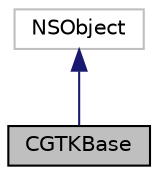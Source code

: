 digraph "CGTKBase"
{
  edge [fontname="Helvetica",fontsize="10",labelfontname="Helvetica",labelfontsize="10"];
  node [fontname="Helvetica",fontsize="10",shape=record];
  Node134 [label="CGTKBase",height=0.2,width=0.4,color="black", fillcolor="grey75", style="filled", fontcolor="black"];
  Node135 -> Node134 [dir="back",color="midnightblue",fontsize="10",style="solid",fontname="Helvetica"];
  Node135 [label="NSObject",height=0.2,width=0.4,color="grey75", fillcolor="white", style="filled"];
}

